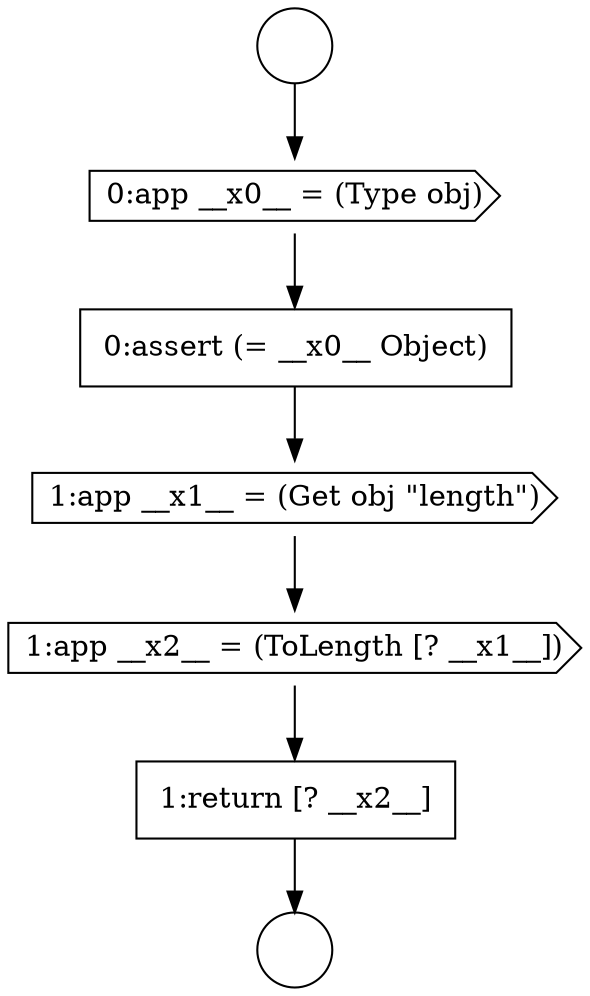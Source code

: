 digraph {
  node1260 [shape=cds, label=<<font color="black">1:app __x1__ = (Get obj &quot;length&quot;)</font>> color="black" fillcolor="white" style=filled]
  node1259 [shape=none, margin=0, label=<<font color="black">
    <table border="0" cellborder="1" cellspacing="0" cellpadding="10">
      <tr><td align="left">0:assert (= __x0__ Object)</td></tr>
    </table>
  </font>> color="black" fillcolor="white" style=filled]
  node1256 [shape=circle label=" " color="black" fillcolor="white" style=filled]
  node1258 [shape=cds, label=<<font color="black">0:app __x0__ = (Type obj)</font>> color="black" fillcolor="white" style=filled]
  node1262 [shape=none, margin=0, label=<<font color="black">
    <table border="0" cellborder="1" cellspacing="0" cellpadding="10">
      <tr><td align="left">1:return [? __x2__]</td></tr>
    </table>
  </font>> color="black" fillcolor="white" style=filled]
  node1257 [shape=circle label=" " color="black" fillcolor="white" style=filled]
  node1261 [shape=cds, label=<<font color="black">1:app __x2__ = (ToLength [? __x1__])</font>> color="black" fillcolor="white" style=filled]
  node1262 -> node1257 [ color="black"]
  node1256 -> node1258 [ color="black"]
  node1259 -> node1260 [ color="black"]
  node1258 -> node1259 [ color="black"]
  node1260 -> node1261 [ color="black"]
  node1261 -> node1262 [ color="black"]
}
